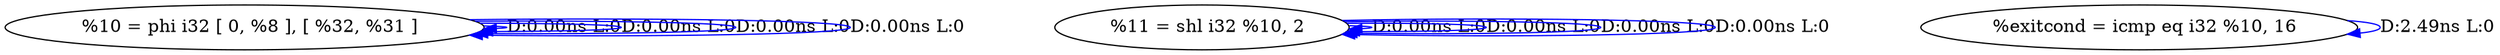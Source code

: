 digraph {
Node0x3727f50[label="  %10 = phi i32 [ 0, %8 ], [ %32, %31 ]"];
Node0x3727f50 -> Node0x3727f50[label="D:0.00ns L:0",color=blue];
Node0x3727f50 -> Node0x3727f50[label="D:0.00ns L:0",color=blue];
Node0x3727f50 -> Node0x3727f50[label="D:0.00ns L:0",color=blue];
Node0x3727f50 -> Node0x3727f50[label="D:0.00ns L:0",color=blue];
Node0x3728030[label="  %11 = shl i32 %10, 2"];
Node0x3728030 -> Node0x3728030[label="D:0.00ns L:0",color=blue];
Node0x3728030 -> Node0x3728030[label="D:0.00ns L:0",color=blue];
Node0x3728030 -> Node0x3728030[label="D:0.00ns L:0",color=blue];
Node0x3728030 -> Node0x3728030[label="D:0.00ns L:0",color=blue];
Node0x3728110[label="  %exitcond = icmp eq i32 %10, 16"];
Node0x3728110 -> Node0x3728110[label="D:2.49ns L:0",color=blue];
}
